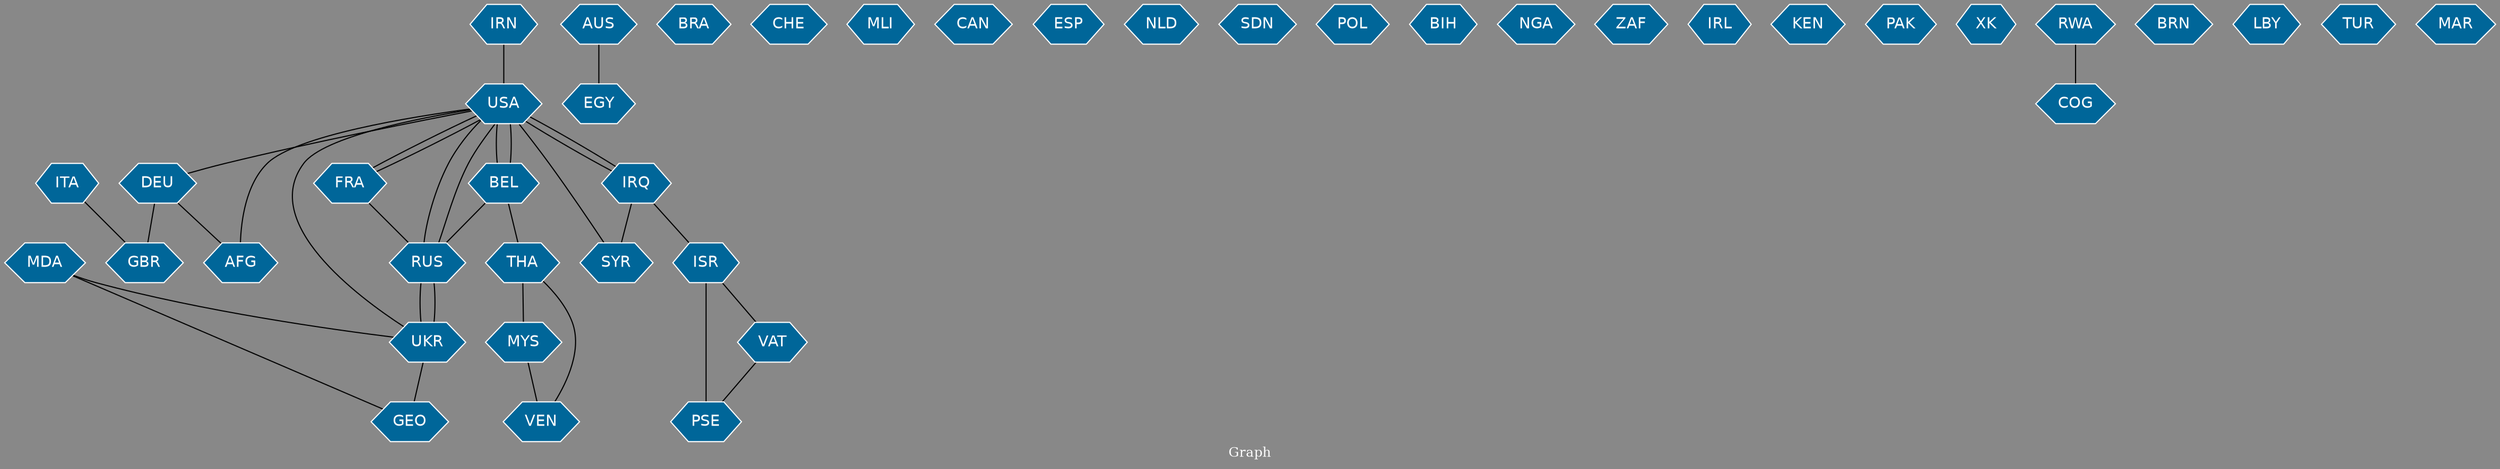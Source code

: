 // Countries together in item graph
graph {
	graph [bgcolor="#888888" fontcolor=white fontsize=12 label="Graph" outputorder=edgesfirst overlap=prism]
	node [color=white fillcolor="#006699" fontcolor=white fontname=Helvetica shape=hexagon style=filled]
	edge [arrowhead=open color=black fontcolor=white fontname=Courier fontsize=12]
		USA [label=USA]
		IRQ [label=IRQ]
		SYR [label=SYR]
		ISR [label=ISR]
		GBR [label=GBR]
		BEL [label=BEL]
		THA [label=THA]
		PSE [label=PSE]
		UKR [label=UKR]
		RUS [label=RUS]
		EGY [label=EGY]
		BRA [label=BRA]
		FRA [label=FRA]
		CHE [label=CHE]
		MLI [label=MLI]
		CAN [label=CAN]
		DEU [label=DEU]
		ESP [label=ESP]
		AUS [label=AUS]
		NLD [label=NLD]
		SDN [label=SDN]
		MDA [label=MDA]
		GEO [label=GEO]
		POL [label=POL]
		BIH [label=BIH]
		NGA [label=NGA]
		ZAF [label=ZAF]
		IRL [label=IRL]
		KEN [label=KEN]
		PAK [label=PAK]
		XK [label=XK]
		RWA [label=RWA]
		BRN [label=BRN]
		AFG [label=AFG]
		VAT [label=VAT]
		LBY [label=LBY]
		ITA [label=ITA]
		TUR [label=TUR]
		MAR [label=MAR]
		MYS [label=MYS]
		VEN [label=VEN]
		COG [label=COG]
		IRN [label=IRN]
			FRA -- USA [weight=3]
			SYR -- USA [weight=2]
			AUS -- EGY [weight=1]
			USA -- AFG [weight=1]
			UKR -- RUS [weight=5]
			MDA -- GEO [weight=1]
			BEL -- THA [weight=1]
			RWA -- COG [weight=1]
			IRQ -- USA [weight=7]
			ISR -- PSE [weight=5]
			BEL -- USA [weight=3]
			IRQ -- ISR [weight=1]
			MYS -- VEN [weight=1]
			ISR -- VAT [weight=1]
			DEU -- GBR [weight=3]
			USA -- BEL [weight=1]
			THA -- VEN [weight=1]
			USA -- IRQ [weight=6]
			VAT -- PSE [weight=1]
			RUS -- USA [weight=3]
			UKR -- USA [weight=1]
			RUS -- UKR [weight=10]
			USA -- RUS [weight=4]
			USA -- FRA [weight=1]
			IRQ -- SYR [weight=1]
			FRA -- RUS [weight=1]
			IRN -- USA [weight=1]
			MDA -- UKR [weight=1]
			ITA -- GBR [weight=1]
			BEL -- RUS [weight=1]
			UKR -- GEO [weight=1]
			THA -- MYS [weight=1]
			USA -- DEU [weight=1]
			DEU -- AFG [weight=1]
}